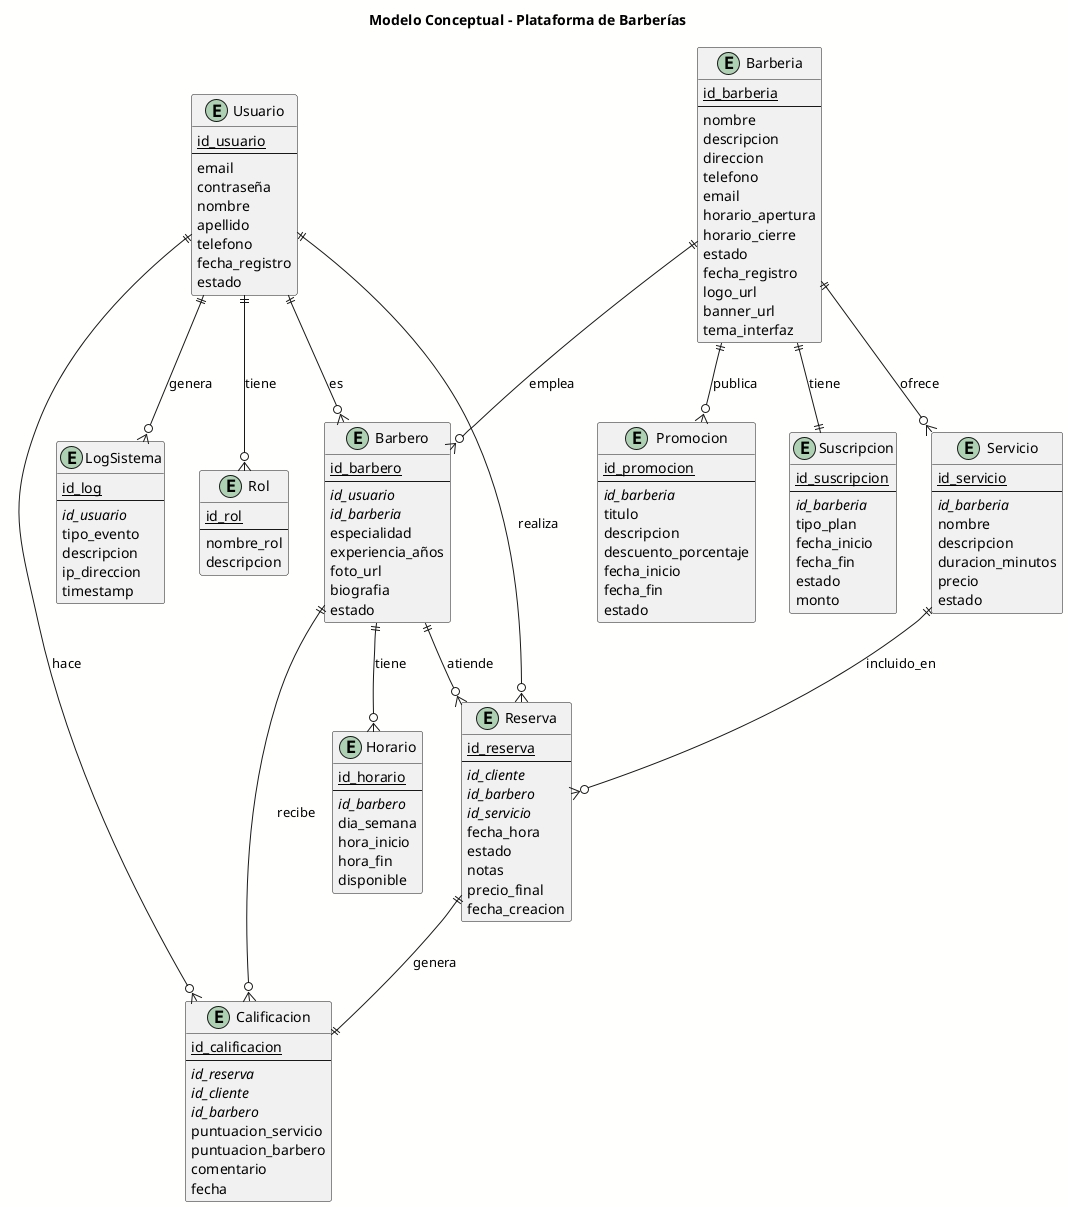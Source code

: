 @startuml modelo_conceptual
!define ENTITY entity
!define PRIMARY_KEY(x) <u>x</u>
!define FOREIGN_KEY(x) <i>x</i>

skinparam backgroundColor #FFFFFE
skinparam entity {
    BackgroundColor #E8F4FD
    BorderColor #4A90E2
}

title Modelo Conceptual - Plataforma de Barberías

' Entidades principales
ENTITY Usuario {
    PRIMARY_KEY(id_usuario)
    --
    email
    contraseña
    nombre
    apellido
    telefono
    fecha_registro
    estado
}

ENTITY Rol {
    PRIMARY_KEY(id_rol)
    --
    nombre_rol
    descripcion
}

ENTITY Barberia {
    PRIMARY_KEY(id_barberia)
    --
    nombre
    descripcion
    direccion
    telefono
    email
    horario_apertura
    horario_cierre
    estado
    fecha_registro
    logo_url
    banner_url
    tema_interfaz
}

ENTITY Barbero {
    PRIMARY_KEY(id_barbero)
    --
    FOREIGN_KEY(id_usuario)
    FOREIGN_KEY(id_barberia)
    especialidad
    experiencia_años
    foto_url
    biografia
    estado
}

ENTITY Servicio {
    PRIMARY_KEY(id_servicio)
    --
    FOREIGN_KEY(id_barberia)
    nombre
    descripcion
    duracion_minutos
    precio
    estado
}

ENTITY Reserva {
    PRIMARY_KEY(id_reserva)
    --
    FOREIGN_KEY(id_cliente)
    FOREIGN_KEY(id_barbero)
    FOREIGN_KEY(id_servicio)
    fecha_hora
    estado
    notas
    precio_final
    fecha_creacion
}

ENTITY Calificacion {
    PRIMARY_KEY(id_calificacion)
    --
    FOREIGN_KEY(id_reserva)
    FOREIGN_KEY(id_cliente)
    FOREIGN_KEY(id_barbero)
    puntuacion_servicio
    puntuacion_barbero
    comentario
    fecha
}

ENTITY Promocion {
    PRIMARY_KEY(id_promocion)
    --
    FOREIGN_KEY(id_barberia)
    titulo
    descripcion
    descuento_porcentaje
    fecha_inicio
    fecha_fin
    estado
}

ENTITY Horario {
    PRIMARY_KEY(id_horario)
    --
    FOREIGN_KEY(id_barbero)
    dia_semana
    hora_inicio
    hora_fin
    disponible
}

ENTITY LogSistema {
    PRIMARY_KEY(id_log)
    --
    FOREIGN_KEY(id_usuario)
    tipo_evento
    descripcion
    ip_direccion
    timestamp
}

ENTITY Suscripcion {
    PRIMARY_KEY(id_suscripcion)
    --
    FOREIGN_KEY(id_barberia)
    tipo_plan
    fecha_inicio
    fecha_fin
    estado
    monto
}

' Relaciones
Usuario ||--o{ Rol : tiene
Usuario ||--o{ Barbero : es
Usuario ||--o{ Reserva : realiza
Usuario ||--o{ Calificacion : hace
Usuario ||--o{ LogSistema : genera

Barberia ||--o{ Barbero : emplea
Barberia ||--o{ Servicio : ofrece
Barberia ||--o{ Promocion : publica
Barberia ||--|| Suscripcion : tiene

Barbero ||--o{ Reserva : atiende
Barbero ||--o{ Horario : tiene
Barbero ||--o{ Calificacion : recibe

Servicio ||--o{ Reserva : incluido_en
Reserva ||--|| Calificacion : genera

@enduml